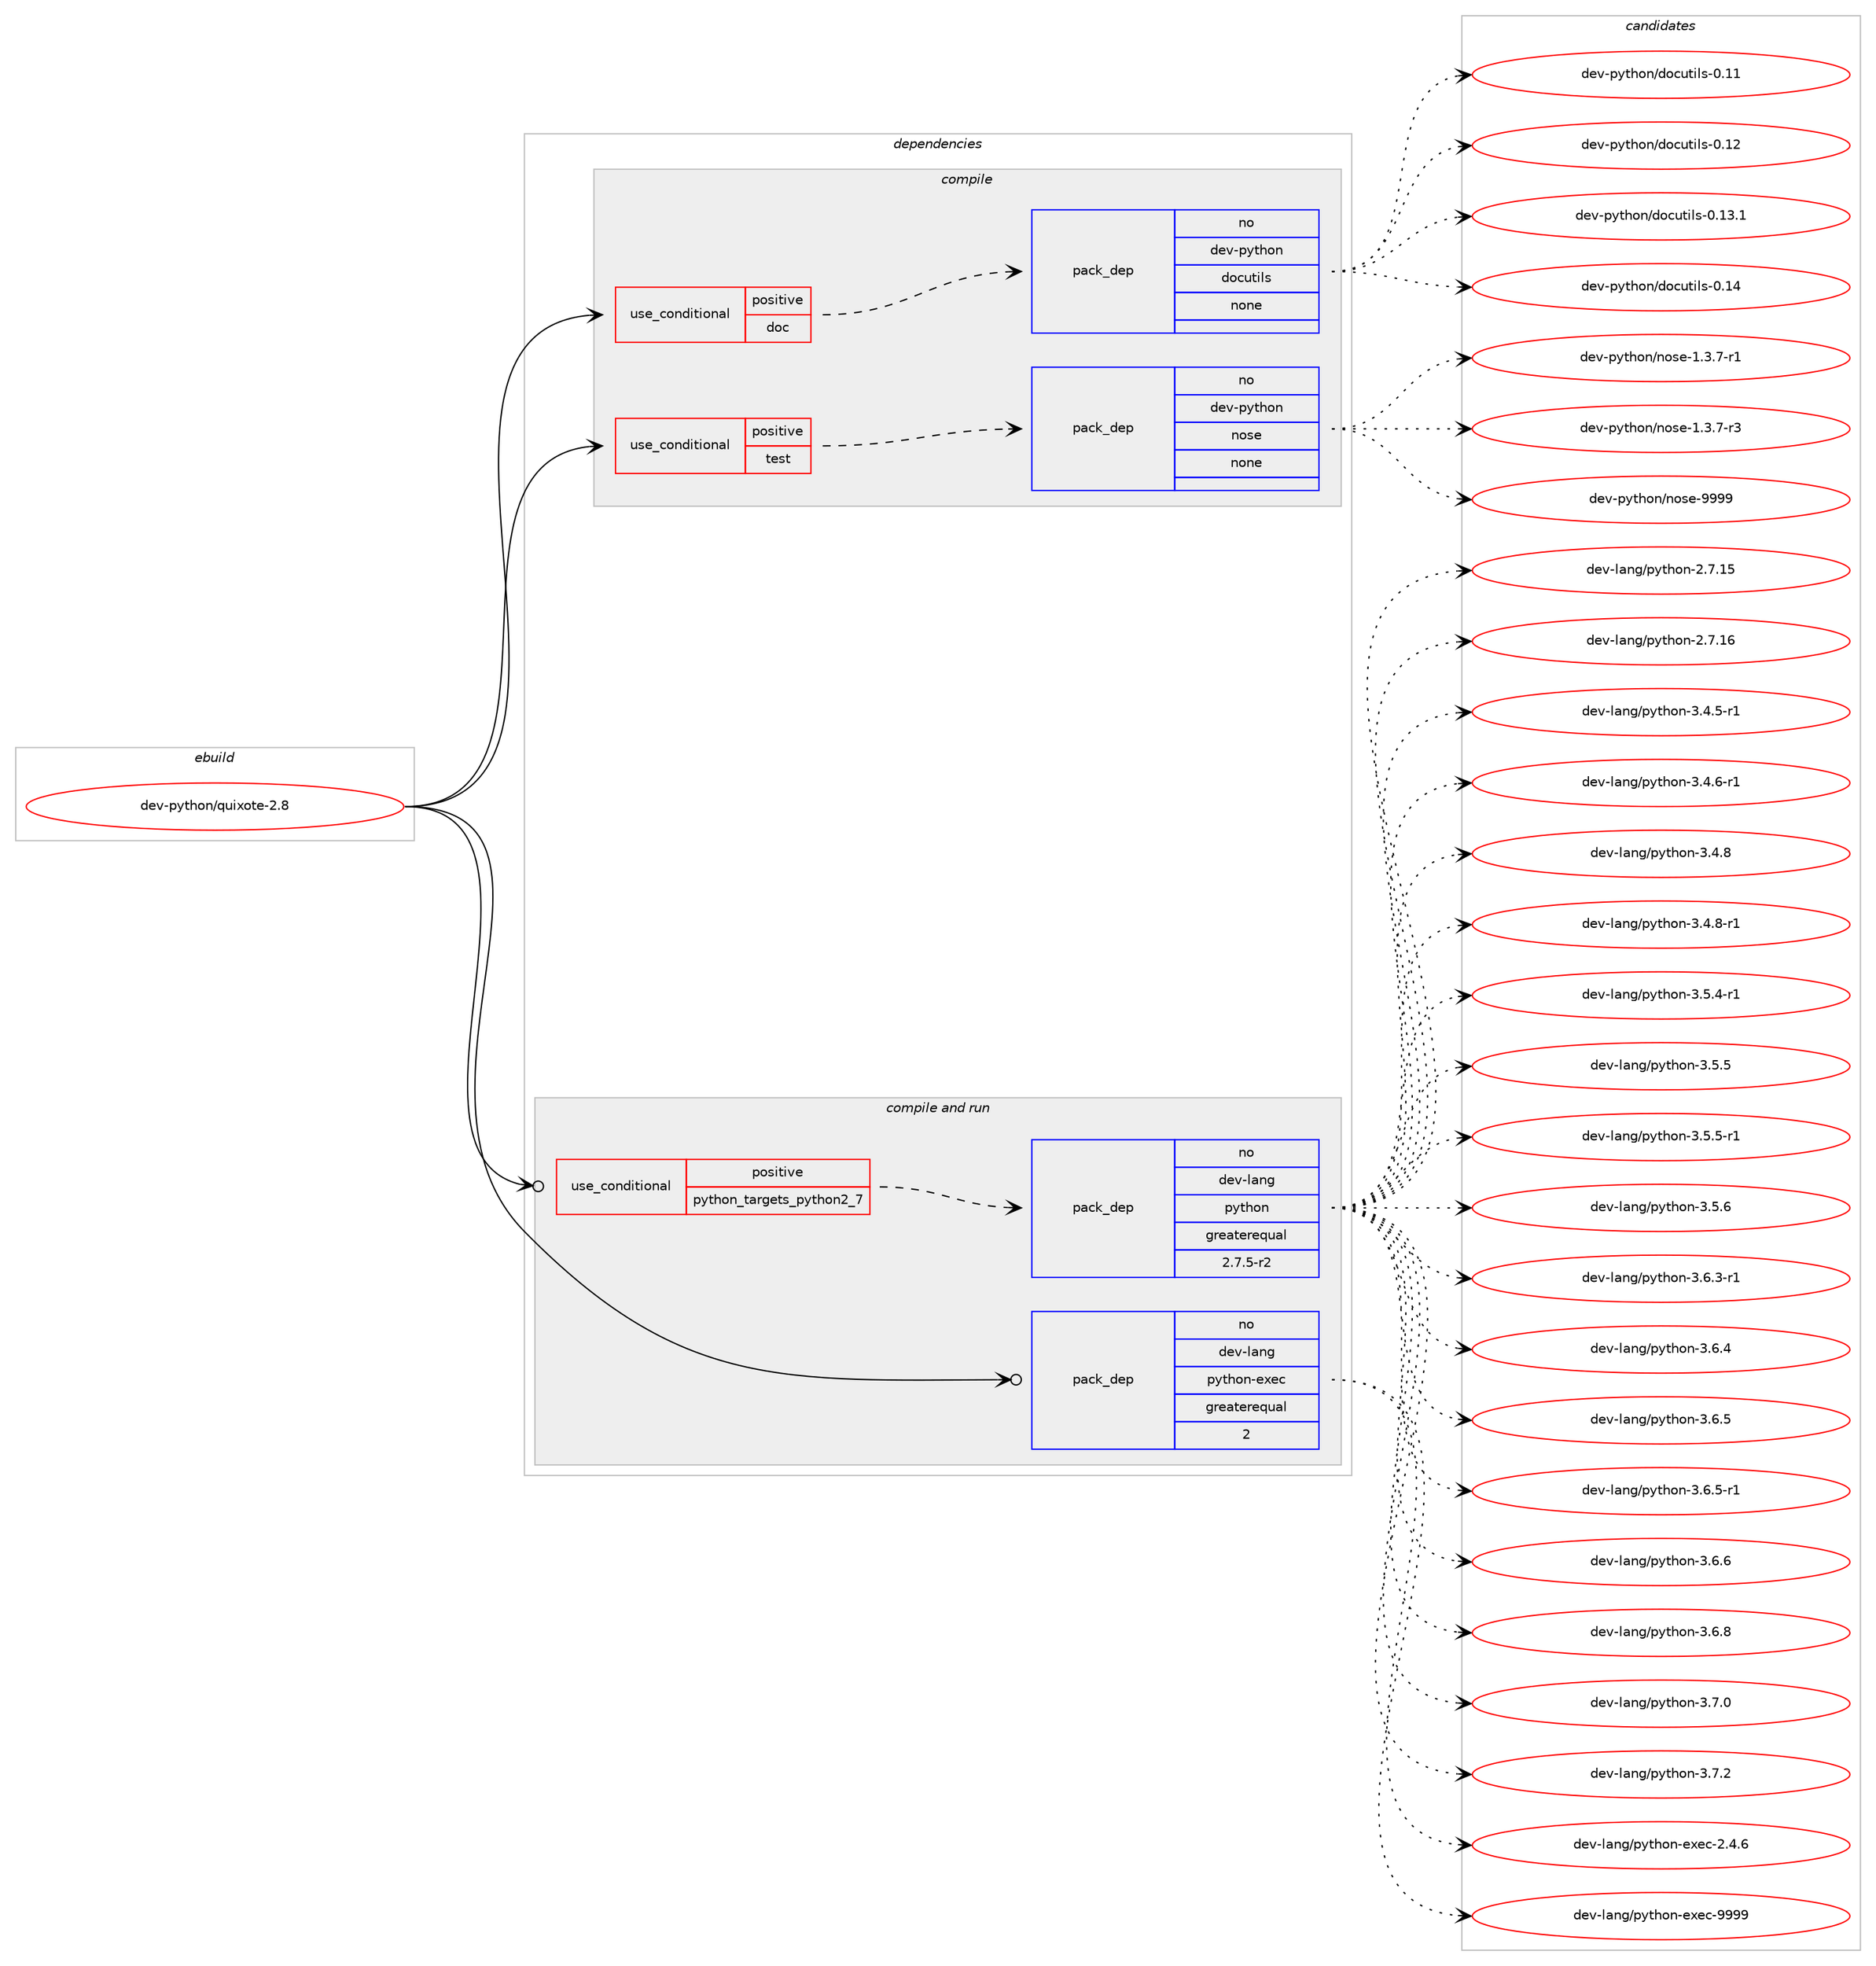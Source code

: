 digraph prolog {

# *************
# Graph options
# *************

newrank=true;
concentrate=true;
compound=true;
graph [rankdir=LR,fontname=Helvetica,fontsize=10,ranksep=1.5];#, ranksep=2.5, nodesep=0.2];
edge  [arrowhead=vee];
node  [fontname=Helvetica,fontsize=10];

# **********
# The ebuild
# **********

subgraph cluster_leftcol {
color=gray;
rank=same;
label=<<i>ebuild</i>>;
id [label="dev-python/quixote-2.8", color=red, width=4, href="../dev-python/quixote-2.8.svg"];
}

# ****************
# The dependencies
# ****************

subgraph cluster_midcol {
color=gray;
label=<<i>dependencies</i>>;
subgraph cluster_compile {
fillcolor="#eeeeee";
style=filled;
label=<<i>compile</i>>;
subgraph cond383499 {
dependency1438076 [label=<<TABLE BORDER="0" CELLBORDER="1" CELLSPACING="0" CELLPADDING="4"><TR><TD ROWSPAN="3" CELLPADDING="10">use_conditional</TD></TR><TR><TD>positive</TD></TR><TR><TD>doc</TD></TR></TABLE>>, shape=none, color=red];
subgraph pack1031218 {
dependency1438077 [label=<<TABLE BORDER="0" CELLBORDER="1" CELLSPACING="0" CELLPADDING="4" WIDTH="220"><TR><TD ROWSPAN="6" CELLPADDING="30">pack_dep</TD></TR><TR><TD WIDTH="110">no</TD></TR><TR><TD>dev-python</TD></TR><TR><TD>docutils</TD></TR><TR><TD>none</TD></TR><TR><TD></TD></TR></TABLE>>, shape=none, color=blue];
}
dependency1438076:e -> dependency1438077:w [weight=20,style="dashed",arrowhead="vee"];
}
id:e -> dependency1438076:w [weight=20,style="solid",arrowhead="vee"];
subgraph cond383500 {
dependency1438078 [label=<<TABLE BORDER="0" CELLBORDER="1" CELLSPACING="0" CELLPADDING="4"><TR><TD ROWSPAN="3" CELLPADDING="10">use_conditional</TD></TR><TR><TD>positive</TD></TR><TR><TD>test</TD></TR></TABLE>>, shape=none, color=red];
subgraph pack1031219 {
dependency1438079 [label=<<TABLE BORDER="0" CELLBORDER="1" CELLSPACING="0" CELLPADDING="4" WIDTH="220"><TR><TD ROWSPAN="6" CELLPADDING="30">pack_dep</TD></TR><TR><TD WIDTH="110">no</TD></TR><TR><TD>dev-python</TD></TR><TR><TD>nose</TD></TR><TR><TD>none</TD></TR><TR><TD></TD></TR></TABLE>>, shape=none, color=blue];
}
dependency1438078:e -> dependency1438079:w [weight=20,style="dashed",arrowhead="vee"];
}
id:e -> dependency1438078:w [weight=20,style="solid",arrowhead="vee"];
}
subgraph cluster_compileandrun {
fillcolor="#eeeeee";
style=filled;
label=<<i>compile and run</i>>;
subgraph cond383501 {
dependency1438080 [label=<<TABLE BORDER="0" CELLBORDER="1" CELLSPACING="0" CELLPADDING="4"><TR><TD ROWSPAN="3" CELLPADDING="10">use_conditional</TD></TR><TR><TD>positive</TD></TR><TR><TD>python_targets_python2_7</TD></TR></TABLE>>, shape=none, color=red];
subgraph pack1031220 {
dependency1438081 [label=<<TABLE BORDER="0" CELLBORDER="1" CELLSPACING="0" CELLPADDING="4" WIDTH="220"><TR><TD ROWSPAN="6" CELLPADDING="30">pack_dep</TD></TR><TR><TD WIDTH="110">no</TD></TR><TR><TD>dev-lang</TD></TR><TR><TD>python</TD></TR><TR><TD>greaterequal</TD></TR><TR><TD>2.7.5-r2</TD></TR></TABLE>>, shape=none, color=blue];
}
dependency1438080:e -> dependency1438081:w [weight=20,style="dashed",arrowhead="vee"];
}
id:e -> dependency1438080:w [weight=20,style="solid",arrowhead="odotvee"];
subgraph pack1031221 {
dependency1438082 [label=<<TABLE BORDER="0" CELLBORDER="1" CELLSPACING="0" CELLPADDING="4" WIDTH="220"><TR><TD ROWSPAN="6" CELLPADDING="30">pack_dep</TD></TR><TR><TD WIDTH="110">no</TD></TR><TR><TD>dev-lang</TD></TR><TR><TD>python-exec</TD></TR><TR><TD>greaterequal</TD></TR><TR><TD>2</TD></TR></TABLE>>, shape=none, color=blue];
}
id:e -> dependency1438082:w [weight=20,style="solid",arrowhead="odotvee"];
}
subgraph cluster_run {
fillcolor="#eeeeee";
style=filled;
label=<<i>run</i>>;
}
}

# **************
# The candidates
# **************

subgraph cluster_choices {
rank=same;
color=gray;
label=<<i>candidates</i>>;

subgraph choice1031218 {
color=black;
nodesep=1;
choice1001011184511212111610411111047100111991171161051081154548464949 [label="dev-python/docutils-0.11", color=red, width=4,href="../dev-python/docutils-0.11.svg"];
choice1001011184511212111610411111047100111991171161051081154548464950 [label="dev-python/docutils-0.12", color=red, width=4,href="../dev-python/docutils-0.12.svg"];
choice10010111845112121116104111110471001119911711610510811545484649514649 [label="dev-python/docutils-0.13.1", color=red, width=4,href="../dev-python/docutils-0.13.1.svg"];
choice1001011184511212111610411111047100111991171161051081154548464952 [label="dev-python/docutils-0.14", color=red, width=4,href="../dev-python/docutils-0.14.svg"];
dependency1438077:e -> choice1001011184511212111610411111047100111991171161051081154548464949:w [style=dotted,weight="100"];
dependency1438077:e -> choice1001011184511212111610411111047100111991171161051081154548464950:w [style=dotted,weight="100"];
dependency1438077:e -> choice10010111845112121116104111110471001119911711610510811545484649514649:w [style=dotted,weight="100"];
dependency1438077:e -> choice1001011184511212111610411111047100111991171161051081154548464952:w [style=dotted,weight="100"];
}
subgraph choice1031219 {
color=black;
nodesep=1;
choice10010111845112121116104111110471101111151014549465146554511449 [label="dev-python/nose-1.3.7-r1", color=red, width=4,href="../dev-python/nose-1.3.7-r1.svg"];
choice10010111845112121116104111110471101111151014549465146554511451 [label="dev-python/nose-1.3.7-r3", color=red, width=4,href="../dev-python/nose-1.3.7-r3.svg"];
choice10010111845112121116104111110471101111151014557575757 [label="dev-python/nose-9999", color=red, width=4,href="../dev-python/nose-9999.svg"];
dependency1438079:e -> choice10010111845112121116104111110471101111151014549465146554511449:w [style=dotted,weight="100"];
dependency1438079:e -> choice10010111845112121116104111110471101111151014549465146554511451:w [style=dotted,weight="100"];
dependency1438079:e -> choice10010111845112121116104111110471101111151014557575757:w [style=dotted,weight="100"];
}
subgraph choice1031220 {
color=black;
nodesep=1;
choice10010111845108971101034711212111610411111045504655464953 [label="dev-lang/python-2.7.15", color=red, width=4,href="../dev-lang/python-2.7.15.svg"];
choice10010111845108971101034711212111610411111045504655464954 [label="dev-lang/python-2.7.16", color=red, width=4,href="../dev-lang/python-2.7.16.svg"];
choice1001011184510897110103471121211161041111104551465246534511449 [label="dev-lang/python-3.4.5-r1", color=red, width=4,href="../dev-lang/python-3.4.5-r1.svg"];
choice1001011184510897110103471121211161041111104551465246544511449 [label="dev-lang/python-3.4.6-r1", color=red, width=4,href="../dev-lang/python-3.4.6-r1.svg"];
choice100101118451089711010347112121116104111110455146524656 [label="dev-lang/python-3.4.8", color=red, width=4,href="../dev-lang/python-3.4.8.svg"];
choice1001011184510897110103471121211161041111104551465246564511449 [label="dev-lang/python-3.4.8-r1", color=red, width=4,href="../dev-lang/python-3.4.8-r1.svg"];
choice1001011184510897110103471121211161041111104551465346524511449 [label="dev-lang/python-3.5.4-r1", color=red, width=4,href="../dev-lang/python-3.5.4-r1.svg"];
choice100101118451089711010347112121116104111110455146534653 [label="dev-lang/python-3.5.5", color=red, width=4,href="../dev-lang/python-3.5.5.svg"];
choice1001011184510897110103471121211161041111104551465346534511449 [label="dev-lang/python-3.5.5-r1", color=red, width=4,href="../dev-lang/python-3.5.5-r1.svg"];
choice100101118451089711010347112121116104111110455146534654 [label="dev-lang/python-3.5.6", color=red, width=4,href="../dev-lang/python-3.5.6.svg"];
choice1001011184510897110103471121211161041111104551465446514511449 [label="dev-lang/python-3.6.3-r1", color=red, width=4,href="../dev-lang/python-3.6.3-r1.svg"];
choice100101118451089711010347112121116104111110455146544652 [label="dev-lang/python-3.6.4", color=red, width=4,href="../dev-lang/python-3.6.4.svg"];
choice100101118451089711010347112121116104111110455146544653 [label="dev-lang/python-3.6.5", color=red, width=4,href="../dev-lang/python-3.6.5.svg"];
choice1001011184510897110103471121211161041111104551465446534511449 [label="dev-lang/python-3.6.5-r1", color=red, width=4,href="../dev-lang/python-3.6.5-r1.svg"];
choice100101118451089711010347112121116104111110455146544654 [label="dev-lang/python-3.6.6", color=red, width=4,href="../dev-lang/python-3.6.6.svg"];
choice100101118451089711010347112121116104111110455146544656 [label="dev-lang/python-3.6.8", color=red, width=4,href="../dev-lang/python-3.6.8.svg"];
choice100101118451089711010347112121116104111110455146554648 [label="dev-lang/python-3.7.0", color=red, width=4,href="../dev-lang/python-3.7.0.svg"];
choice100101118451089711010347112121116104111110455146554650 [label="dev-lang/python-3.7.2", color=red, width=4,href="../dev-lang/python-3.7.2.svg"];
dependency1438081:e -> choice10010111845108971101034711212111610411111045504655464953:w [style=dotted,weight="100"];
dependency1438081:e -> choice10010111845108971101034711212111610411111045504655464954:w [style=dotted,weight="100"];
dependency1438081:e -> choice1001011184510897110103471121211161041111104551465246534511449:w [style=dotted,weight="100"];
dependency1438081:e -> choice1001011184510897110103471121211161041111104551465246544511449:w [style=dotted,weight="100"];
dependency1438081:e -> choice100101118451089711010347112121116104111110455146524656:w [style=dotted,weight="100"];
dependency1438081:e -> choice1001011184510897110103471121211161041111104551465246564511449:w [style=dotted,weight="100"];
dependency1438081:e -> choice1001011184510897110103471121211161041111104551465346524511449:w [style=dotted,weight="100"];
dependency1438081:e -> choice100101118451089711010347112121116104111110455146534653:w [style=dotted,weight="100"];
dependency1438081:e -> choice1001011184510897110103471121211161041111104551465346534511449:w [style=dotted,weight="100"];
dependency1438081:e -> choice100101118451089711010347112121116104111110455146534654:w [style=dotted,weight="100"];
dependency1438081:e -> choice1001011184510897110103471121211161041111104551465446514511449:w [style=dotted,weight="100"];
dependency1438081:e -> choice100101118451089711010347112121116104111110455146544652:w [style=dotted,weight="100"];
dependency1438081:e -> choice100101118451089711010347112121116104111110455146544653:w [style=dotted,weight="100"];
dependency1438081:e -> choice1001011184510897110103471121211161041111104551465446534511449:w [style=dotted,weight="100"];
dependency1438081:e -> choice100101118451089711010347112121116104111110455146544654:w [style=dotted,weight="100"];
dependency1438081:e -> choice100101118451089711010347112121116104111110455146544656:w [style=dotted,weight="100"];
dependency1438081:e -> choice100101118451089711010347112121116104111110455146554648:w [style=dotted,weight="100"];
dependency1438081:e -> choice100101118451089711010347112121116104111110455146554650:w [style=dotted,weight="100"];
}
subgraph choice1031221 {
color=black;
nodesep=1;
choice1001011184510897110103471121211161041111104510112010199455046524654 [label="dev-lang/python-exec-2.4.6", color=red, width=4,href="../dev-lang/python-exec-2.4.6.svg"];
choice10010111845108971101034711212111610411111045101120101994557575757 [label="dev-lang/python-exec-9999", color=red, width=4,href="../dev-lang/python-exec-9999.svg"];
dependency1438082:e -> choice1001011184510897110103471121211161041111104510112010199455046524654:w [style=dotted,weight="100"];
dependency1438082:e -> choice10010111845108971101034711212111610411111045101120101994557575757:w [style=dotted,weight="100"];
}
}

}
